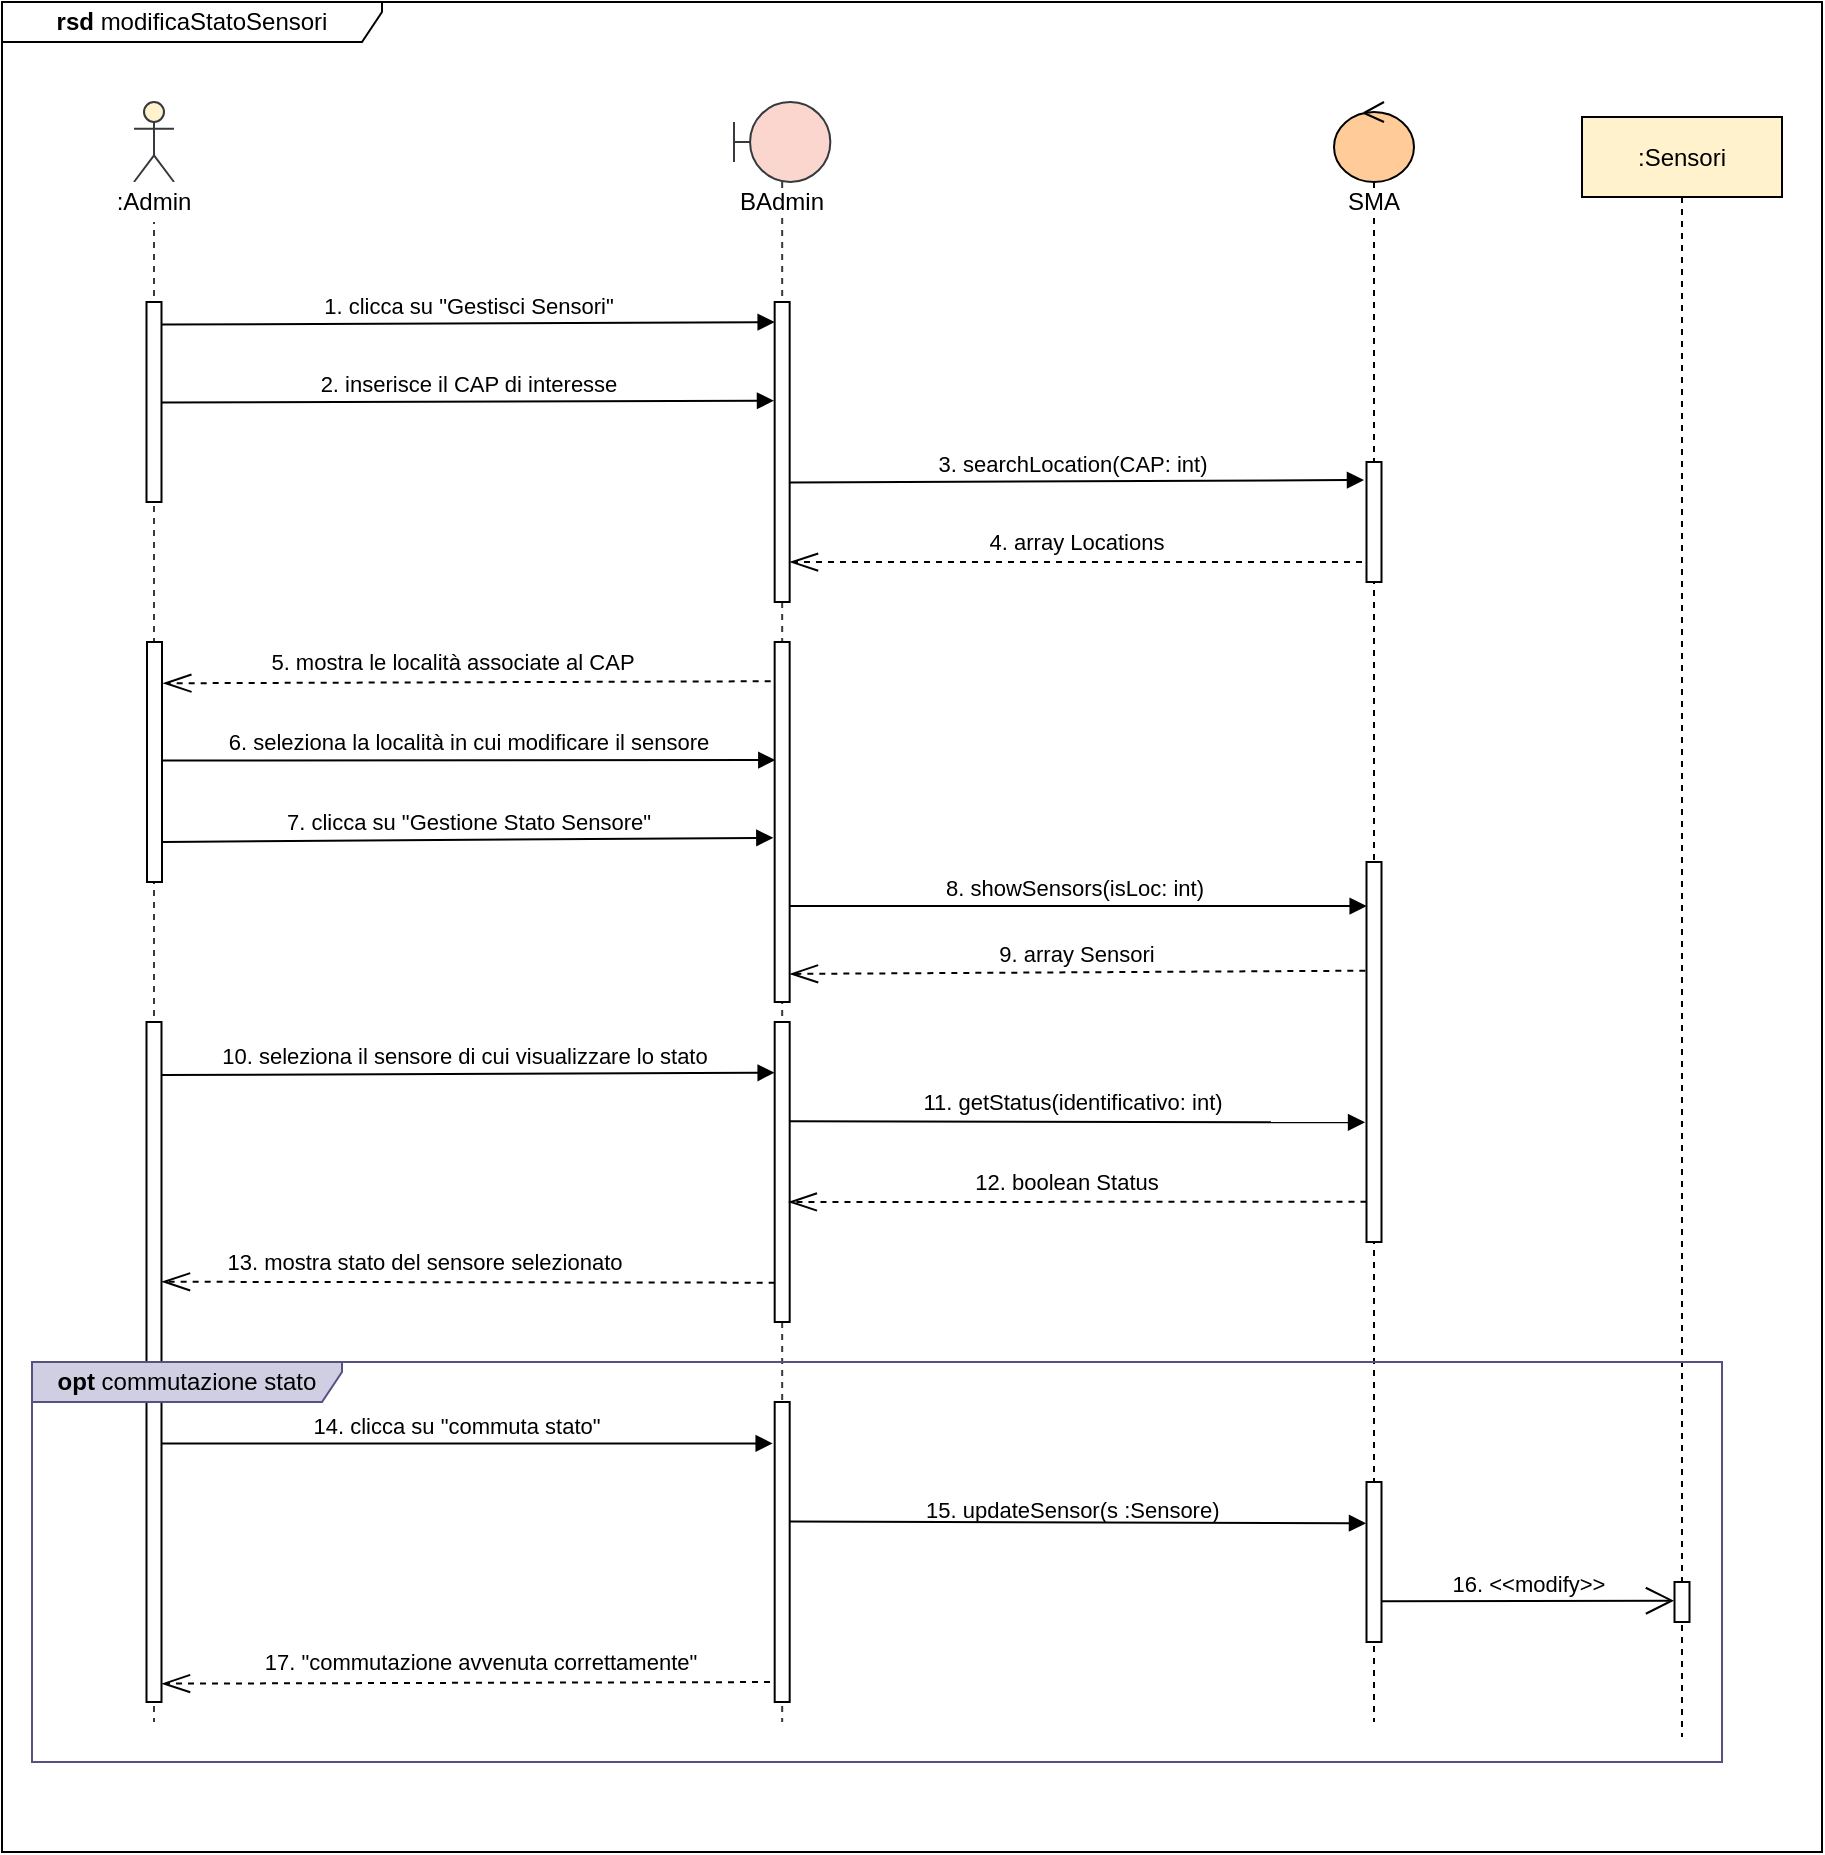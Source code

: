 <mxfile version="13.9.9" type="device"><diagram id="MIO8tU1UEvl1B__BIQpK" name="Page-1"><mxGraphModel dx="1278" dy="2117" grid="1" gridSize="10" guides="1" tooltips="1" connect="1" arrows="1" fold="1" page="1" pageScale="1" pageWidth="827" pageHeight="1169" math="0" shadow="0"><root><mxCell id="0"/><mxCell id="1" parent="0"/><mxCell id="zg1TKMrI2yCtoBT1deNg-11" value="&lt;b&gt;rsd &lt;/b&gt;modificaStatoSensori" style="shape=umlFrame;whiteSpace=wrap;html=1;fillColor=#ffffff;width=190;height=20;" parent="1" vertex="1"><mxGeometry x="60" y="-1120" width="910" height="925" as="geometry"/></mxCell><mxCell id="W9WgOCbmgSmK-teBMKsk-19" value="" style="endArrow=openThin;dashed=1;endFill=0;endSize=12;html=1;entryX=1.033;entryY=0.973;entryDx=0;entryDy=0;entryPerimeter=0;" parent="1" target="zg1TKMrI2yCtoBT1deNg-51" edge="1"><mxGeometry width="160" relative="1" as="geometry"><mxPoint x="450" y="-280" as="sourcePoint"/><mxPoint x="155" y="-280" as="targetPoint"/><Array as="points"/></mxGeometry></mxCell><mxCell id="zg1TKMrI2yCtoBT1deNg-7" value="&lt;span style=&quot;background-color: rgb(255 , 255 , 255)&quot;&gt;BAdmin&lt;br&gt;&lt;/span&gt;" style="shape=umlLifeline;participant=umlBoundary;perimeter=lifelinePerimeter;whiteSpace=wrap;html=1;container=1;collapsible=0;recursiveResize=0;verticalAlign=top;spacingTop=36;outlineConnect=0;strokeColor=#36393d;fillColor=#FAD6CF;size=40;" parent="1" vertex="1"><mxGeometry x="426" y="-1070" width="48.17" height="810" as="geometry"/></mxCell><mxCell id="zg1TKMrI2yCtoBT1deNg-8" value="" style="html=1;points=[];perimeter=orthogonalPerimeter;fillColor=#ffffff;" parent="zg1TKMrI2yCtoBT1deNg-7" vertex="1"><mxGeometry x="20.33" y="100" width="7.5" height="150" as="geometry"/></mxCell><mxCell id="zg1TKMrI2yCtoBT1deNg-53" value="" style="html=1;points=[];perimeter=orthogonalPerimeter;fillColor=#ffffff;" parent="zg1TKMrI2yCtoBT1deNg-7" vertex="1"><mxGeometry x="20.34" y="460" width="7.5" height="150" as="geometry"/></mxCell><mxCell id="W9WgOCbmgSmK-teBMKsk-12" value="" style="html=1;points=[];perimeter=orthogonalPerimeter;fillColor=#ffffff;" parent="zg1TKMrI2yCtoBT1deNg-7" vertex="1"><mxGeometry x="20.34" y="650" width="7.5" height="150" as="geometry"/></mxCell><mxCell id="zg1TKMrI2yCtoBT1deNg-55" value="" style="html=1;points=[];perimeter=orthogonalPerimeter;fillColor=#ffffff;" parent="zg1TKMrI2yCtoBT1deNg-7" vertex="1"><mxGeometry x="20.33" y="270" width="7.5" height="180" as="geometry"/></mxCell><mxCell id="zg1TKMrI2yCtoBT1deNg-1" value="1. clicca su &quot;Gestisci Sensori&quot;" style="html=1;verticalAlign=bottom;startArrow=none;endArrow=block;startSize=8;startFill=0;entryX=0;entryY=0.067;entryDx=0;entryDy=0;entryPerimeter=0;exitX=1.033;exitY=0.113;exitDx=0;exitDy=0;exitPerimeter=0;" parent="1" source="zg1TKMrI2yCtoBT1deNg-3" target="zg1TKMrI2yCtoBT1deNg-8" edge="1"><mxGeometry relative="1" as="geometry"><mxPoint x="150" y="-959" as="sourcePoint"/><mxPoint x="440" y="-959" as="targetPoint"/></mxGeometry></mxCell><mxCell id="zg1TKMrI2yCtoBT1deNg-2" value="" style="shape=umlLifeline;participant=umlActor;perimeter=lifelinePerimeter;whiteSpace=wrap;html=1;container=1;collapsible=0;recursiveResize=0;verticalAlign=top;spacingTop=36;outlineConnect=0;strokeColor=#36393d;fillColor=#FFF2CC;" parent="1" vertex="1"><mxGeometry x="126" y="-1070" width="20" height="810" as="geometry"/></mxCell><mxCell id="zg1TKMrI2yCtoBT1deNg-3" value="" style="html=1;points=[];perimeter=orthogonalPerimeter;fillColor=#ffffff;" parent="zg1TKMrI2yCtoBT1deNg-2" vertex="1"><mxGeometry x="6.25" y="100" width="7.5" height="100" as="geometry"/></mxCell><mxCell id="zg1TKMrI2yCtoBT1deNg-51" value="" style="html=1;points=[];perimeter=orthogonalPerimeter;fillColor=#ffffff;" parent="zg1TKMrI2yCtoBT1deNg-2" vertex="1"><mxGeometry x="6.25" y="460" width="7.5" height="340" as="geometry"/></mxCell><mxCell id="zg1TKMrI2yCtoBT1deNg-4" value=":Admin" style="text;html=1;strokeColor=none;align=center;verticalAlign=middle;whiteSpace=wrap;rounded=0;fillColor=#ffffff;" parent="1" vertex="1"><mxGeometry x="86" y="-1030" width="100" height="20" as="geometry"/></mxCell><mxCell id="zg1TKMrI2yCtoBT1deNg-5" value="&lt;span style=&quot;background-color: rgb(255 , 255 , 255)&quot;&gt;SMA&lt;/span&gt;" style="shape=umlLifeline;participant=umlControl;perimeter=lifelinePerimeter;whiteSpace=wrap;html=1;container=1;collapsible=0;recursiveResize=0;verticalAlign=top;spacingTop=36;outlineConnect=0;fillColor=#FFCC99;" parent="1" vertex="1"><mxGeometry x="726" y="-1070" width="40" height="810" as="geometry"/></mxCell><mxCell id="zg1TKMrI2yCtoBT1deNg-6" value="" style="html=1;points=[];perimeter=orthogonalPerimeter;fillColor=#ffffff;" parent="zg1TKMrI2yCtoBT1deNg-5" vertex="1"><mxGeometry x="16.25" y="180" width="7.5" height="60" as="geometry"/></mxCell><mxCell id="zg1TKMrI2yCtoBT1deNg-56" value="" style="html=1;points=[];perimeter=orthogonalPerimeter;fillColor=#ffffff;" parent="zg1TKMrI2yCtoBT1deNg-5" vertex="1"><mxGeometry x="16.25" y="380" width="7.5" height="190" as="geometry"/></mxCell><mxCell id="W9WgOCbmgSmK-teBMKsk-17" value="" style="html=1;points=[];perimeter=orthogonalPerimeter;fillColor=#ffffff;" parent="zg1TKMrI2yCtoBT1deNg-5" vertex="1"><mxGeometry x="16.25" y="690" width="7.5" height="80" as="geometry"/></mxCell><mxCell id="zg1TKMrI2yCtoBT1deNg-18" value="" style="endArrow=openThin;dashed=1;endFill=0;endSize=12;html=1;entryX=1.023;entryY=0.867;entryDx=0;entryDy=0;entryPerimeter=0;" parent="1" target="zg1TKMrI2yCtoBT1deNg-8" edge="1"><mxGeometry width="160" relative="1" as="geometry"><mxPoint x="740" y="-840" as="sourcePoint"/><mxPoint x="470" y="-840" as="targetPoint"/><Array as="points"/></mxGeometry></mxCell><mxCell id="zg1TKMrI2yCtoBT1deNg-19" value="&lt;font style=&quot;font-size: 11px&quot;&gt;4. array Locations&lt;/font&gt;" style="text;html=1;align=center;verticalAlign=middle;resizable=0;points=[];autosize=1;" parent="1" vertex="1"><mxGeometry x="547.16" y="-860" width="100" height="20" as="geometry"/></mxCell><mxCell id="zg1TKMrI2yCtoBT1deNg-32" value=":Sensori" style="shape=umlLifeline;perimeter=lifelinePerimeter;whiteSpace=wrap;html=1;container=1;collapsible=0;recursiveResize=0;outlineConnect=0;fillColor=#FFF2CC;" parent="1" vertex="1"><mxGeometry x="850" y="-1062.5" width="100" height="810" as="geometry"/></mxCell><mxCell id="zg1TKMrI2yCtoBT1deNg-33" value="7. clicca su &quot;Gestione Stato Sensore&quot;" style="html=1;verticalAlign=bottom;startArrow=none;endArrow=block;startSize=8;startFill=0;entryX=-0.088;entryY=0.544;entryDx=0;entryDy=0;entryPerimeter=0;exitX=1.044;exitY=0.833;exitDx=0;exitDy=0;exitPerimeter=0;" parent="1" source="zg1TKMrI2yCtoBT1deNg-50" target="zg1TKMrI2yCtoBT1deNg-55" edge="1"><mxGeometry relative="1" as="geometry"><mxPoint x="146" y="-700" as="sourcePoint"/><mxPoint x="430" y="-700" as="targetPoint"/></mxGeometry></mxCell><mxCell id="zg1TKMrI2yCtoBT1deNg-35" value="3. searchLocation(CAP: int)" style="html=1;verticalAlign=bottom;startArrow=none;endArrow=block;startSize=8;startFill=0;exitX=1.023;exitY=0.602;exitDx=0;exitDy=0;exitPerimeter=0;entryX=-0.167;entryY=0.15;entryDx=0;entryDy=0;entryPerimeter=0;" parent="1" source="zg1TKMrI2yCtoBT1deNg-8" target="zg1TKMrI2yCtoBT1deNg-6" edge="1"><mxGeometry x="-0.016" relative="1" as="geometry"><mxPoint x="462.16" y="-880" as="sourcePoint"/><mxPoint x="732.16" y="-880" as="targetPoint"/><mxPoint as="offset"/></mxGeometry></mxCell><mxCell id="zg1TKMrI2yCtoBT1deNg-36" value="" style="endArrow=openThin;dashed=1;endFill=0;endSize=12;html=1;exitX=-0.266;exitY=0.109;exitDx=0;exitDy=0;exitPerimeter=0;entryX=1.089;entryY=0.172;entryDx=0;entryDy=0;entryPerimeter=0;" parent="1" source="zg1TKMrI2yCtoBT1deNg-55" target="zg1TKMrI2yCtoBT1deNg-50" edge="1"><mxGeometry width="160" relative="1" as="geometry"><mxPoint x="426" y="-780" as="sourcePoint"/><mxPoint x="146" y="-780" as="targetPoint"/><Array as="points"/></mxGeometry></mxCell><mxCell id="zg1TKMrI2yCtoBT1deNg-37" value="&lt;font style=&quot;font-size: 11px&quot;&gt;5. mostra le località associate al CAP&lt;/font&gt;" style="text;html=1;align=center;verticalAlign=middle;resizable=0;points=[];autosize=1;" parent="1" vertex="1"><mxGeometry x="185.0" y="-800" width="200" height="20" as="geometry"/></mxCell><mxCell id="zg1TKMrI2yCtoBT1deNg-38" value="2. inserisce il CAP di interesse" style="html=1;verticalAlign=bottom;startArrow=none;endArrow=block;startSize=8;startFill=0;exitX=0.989;exitY=0.503;exitDx=0;exitDy=0;exitPerimeter=0;entryX=-0.044;entryY=0.329;entryDx=0;entryDy=0;entryPerimeter=0;" parent="1" source="zg1TKMrI2yCtoBT1deNg-3" target="zg1TKMrI2yCtoBT1deNg-8" edge="1"><mxGeometry relative="1" as="geometry"><mxPoint x="146" y="-920" as="sourcePoint"/><mxPoint x="436" y="-920" as="targetPoint"/></mxGeometry></mxCell><mxCell id="zg1TKMrI2yCtoBT1deNg-39" value="6. seleziona la località in cui modificare il sensore" style="html=1;verticalAlign=bottom;startArrow=none;endArrow=block;startSize=8;startFill=0;exitX=1.044;exitY=0.494;exitDx=0;exitDy=0;exitPerimeter=0;entryX=0.045;entryY=0.328;entryDx=0;entryDy=0;entryPerimeter=0;" parent="1" source="zg1TKMrI2yCtoBT1deNg-50" target="zg1TKMrI2yCtoBT1deNg-55" edge="1"><mxGeometry relative="1" as="geometry"><mxPoint x="146" y="-740.5" as="sourcePoint"/><mxPoint x="430" y="-740" as="targetPoint"/></mxGeometry></mxCell><mxCell id="zg1TKMrI2yCtoBT1deNg-40" value="8. showSensors(isLoc: int)" style="html=1;verticalAlign=bottom;startArrow=none;endArrow=block;startSize=8;startFill=0;exitX=1.023;exitY=0.733;exitDx=0;exitDy=0;exitPerimeter=0;entryX=0.011;entryY=0.116;entryDx=0;entryDy=0;entryPerimeter=0;" parent="1" source="zg1TKMrI2yCtoBT1deNg-55" target="zg1TKMrI2yCtoBT1deNg-56" edge="1"><mxGeometry x="-0.016" relative="1" as="geometry"><mxPoint x="460" y="-667" as="sourcePoint"/><mxPoint x="730" y="-667" as="targetPoint"/><mxPoint as="offset"/></mxGeometry></mxCell><mxCell id="zg1TKMrI2yCtoBT1deNg-41" value="" style="endArrow=openThin;dashed=1;endFill=0;endSize=12;html=1;exitX=-0.078;exitY=0.286;exitDx=0;exitDy=0;exitPerimeter=0;entryX=1.023;entryY=0.922;entryDx=0;entryDy=0;entryPerimeter=0;" parent="1" source="zg1TKMrI2yCtoBT1deNg-56" target="zg1TKMrI2yCtoBT1deNg-55" edge="1"><mxGeometry width="160" relative="1" as="geometry"><mxPoint x="730" y="-634" as="sourcePoint"/><mxPoint x="460" y="-634" as="targetPoint"/><Array as="points"/></mxGeometry></mxCell><mxCell id="zg1TKMrI2yCtoBT1deNg-42" value="&lt;font style=&quot;font-size: 11px&quot;&gt;9. array Sensori&lt;/font&gt;" style="text;html=1;align=center;verticalAlign=middle;resizable=0;points=[];autosize=1;" parent="1" vertex="1"><mxGeometry x="552.16" y="-654" width="90" height="20" as="geometry"/></mxCell><mxCell id="zg1TKMrI2yCtoBT1deNg-43" value="10. seleziona il sensore di cui visualizzare lo stato" style="html=1;verticalAlign=bottom;startArrow=none;endArrow=block;startSize=8;startFill=0;entryX=-0.001;entryY=0.169;entryDx=0;entryDy=0;entryPerimeter=0;exitX=0.989;exitY=0.078;exitDx=0;exitDy=0;exitPerimeter=0;" parent="1" source="zg1TKMrI2yCtoBT1deNg-51" target="zg1TKMrI2yCtoBT1deNg-53" edge="1"><mxGeometry x="-0.016" relative="1" as="geometry"><mxPoint x="146" y="-584" as="sourcePoint"/><mxPoint x="436" y="-584" as="targetPoint"/><mxPoint as="offset"/></mxGeometry></mxCell><mxCell id="zg1TKMrI2yCtoBT1deNg-45" value="" style="endArrow=block;html=1;endFill=1;endSize=6;exitX=0.972;exitY=0.331;exitDx=0;exitDy=0;exitPerimeter=0;entryX=-0.095;entryY=0.685;entryDx=0;entryDy=0;entryPerimeter=0;" parent="1" source="zg1TKMrI2yCtoBT1deNg-53" target="zg1TKMrI2yCtoBT1deNg-56" edge="1"><mxGeometry width="50" height="50" relative="1" as="geometry"><mxPoint x="466" y="-560" as="sourcePoint"/><mxPoint x="726" y="-560" as="targetPoint"/></mxGeometry></mxCell><mxCell id="zg1TKMrI2yCtoBT1deNg-50" value="" style="html=1;points=[];perimeter=orthogonalPerimeter;fillColor=#ffffff;" parent="1" vertex="1"><mxGeometry x="132.5" y="-800" width="7.5" height="120" as="geometry"/></mxCell><mxCell id="XoVq8b4sZ7gRyFoQZ4OF-3" value="" style="html=1;points=[];perimeter=orthogonalPerimeter;fillColor=#ffffff;" parent="1" vertex="1"><mxGeometry x="896.25" y="-330" width="7.5" height="20" as="geometry"/></mxCell><mxCell id="zg1TKMrI2yCtoBT1deNg-47" value="16. &amp;lt;&amp;lt;modify&amp;gt;&amp;gt;" style="html=1;verticalAlign=bottom;startArrow=none;endArrow=open;startSize=8;startFill=0;endFill=0;endSize=12;exitX=1.033;exitY=0.746;exitDx=0;exitDy=0;exitPerimeter=0;entryX=-0.033;entryY=0.467;entryDx=0;entryDy=0;entryPerimeter=0;" parent="1" source="W9WgOCbmgSmK-teBMKsk-17" target="XoVq8b4sZ7gRyFoQZ4OF-3" edge="1"><mxGeometry relative="1" as="geometry"><mxPoint x="760" y="-320.42" as="sourcePoint"/><mxPoint x="1040" y="-320.42" as="targetPoint"/><mxPoint as="offset"/></mxGeometry></mxCell><mxCell id="W9WgOCbmgSmK-teBMKsk-1" value="&lt;font style=&quot;font-size: 11px&quot;&gt;11. getStatus(identificativo: int)&lt;/font&gt;" style="text;html=1;align=center;verticalAlign=middle;resizable=0;points=[];autosize=1;" parent="1" vertex="1"><mxGeometry x="510" y="-580" width="170" height="20" as="geometry"/></mxCell><mxCell id="W9WgOCbmgSmK-teBMKsk-2" value="" style="endArrow=openThin;dashed=1;endFill=0;endSize=12;html=1;exitX=-0.002;exitY=0.894;exitDx=0;exitDy=0;exitPerimeter=0;entryX=0.941;entryY=0.6;entryDx=0;entryDy=0;entryPerimeter=0;" parent="1" source="zg1TKMrI2yCtoBT1deNg-56" target="zg1TKMrI2yCtoBT1deNg-53" edge="1"><mxGeometry width="160" relative="1" as="geometry"><mxPoint x="726" y="-520" as="sourcePoint"/><mxPoint x="456" y="-520" as="targetPoint"/><Array as="points"/></mxGeometry></mxCell><mxCell id="W9WgOCbmgSmK-teBMKsk-3" value="&lt;font style=&quot;font-size: 11px&quot;&gt;12. boolean Status&lt;/font&gt;" style="text;html=1;align=center;verticalAlign=middle;resizable=0;points=[];autosize=1;" parent="1" vertex="1"><mxGeometry x="537.16" y="-540" width="110" height="20" as="geometry"/></mxCell><mxCell id="W9WgOCbmgSmK-teBMKsk-5" value="" style="endArrow=openThin;dashed=1;endFill=0;endSize=12;html=1;entryX=1.033;entryY=0.382;entryDx=0;entryDy=0;entryPerimeter=0;exitX=-0.001;exitY=0.869;exitDx=0;exitDy=0;exitPerimeter=0;" parent="1" source="zg1TKMrI2yCtoBT1deNg-53" target="zg1TKMrI2yCtoBT1deNg-51" edge="1"><mxGeometry width="160" relative="1" as="geometry"><mxPoint x="430" y="-480" as="sourcePoint"/><mxPoint x="150" y="-480" as="targetPoint"/><Array as="points"/></mxGeometry></mxCell><mxCell id="W9WgOCbmgSmK-teBMKsk-6" value="&lt;font style=&quot;font-size: 11px&quot;&gt;13. mostra stato del sensore selezionato&lt;/font&gt;" style="text;html=1;align=center;verticalAlign=middle;resizable=0;points=[];autosize=1;" parent="1" vertex="1"><mxGeometry x="166" y="-500" width="210" height="20" as="geometry"/></mxCell><mxCell id="W9WgOCbmgSmK-teBMKsk-10" value="14. clicca su &quot;commuta stato&quot;" style="html=1;verticalAlign=bottom;startArrow=none;endArrow=block;startSize=8;startFill=0;exitX=0.989;exitY=0.62;exitDx=0;exitDy=0;exitPerimeter=0;entryX=-0.134;entryY=0.138;entryDx=0;entryDy=0;entryPerimeter=0;" parent="1" source="zg1TKMrI2yCtoBT1deNg-51" target="W9WgOCbmgSmK-teBMKsk-12" edge="1"><mxGeometry x="-0.035" relative="1" as="geometry"><mxPoint x="150" y="-400" as="sourcePoint"/><mxPoint x="440" y="-400" as="targetPoint"/><mxPoint as="offset"/></mxGeometry></mxCell><mxCell id="W9WgOCbmgSmK-teBMKsk-14" value="" style="endArrow=block;html=1;endFill=1;endSize=6;exitX=0.977;exitY=0.398;exitDx=0;exitDy=0;exitPerimeter=0;entryX=-0.033;entryY=0.258;entryDx=0;entryDy=0;entryPerimeter=0;" parent="1" source="W9WgOCbmgSmK-teBMKsk-12" target="W9WgOCbmgSmK-teBMKsk-17" edge="1"><mxGeometry width="50" height="50" relative="1" as="geometry"><mxPoint x="466" y="-360" as="sourcePoint"/><mxPoint x="726" y="-360" as="targetPoint"/></mxGeometry></mxCell><mxCell id="W9WgOCbmgSmK-teBMKsk-16" value="&lt;font style=&quot;font-size: 11px&quot;&gt;15. updateSensor(s :Sensore)&lt;/font&gt;" style="text;whiteSpace=wrap;html=1;" parent="1" vertex="1"><mxGeometry x="520" y="-380" width="160" height="30" as="geometry"/></mxCell><mxCell id="W9WgOCbmgSmK-teBMKsk-21" value="&lt;font style=&quot;font-size: 11px&quot;&gt;17. &quot;commutazione avvenuta correttamente&quot;&lt;/font&gt;" style="text;html=1;align=center;verticalAlign=middle;resizable=0;points=[];autosize=1;" parent="1" vertex="1"><mxGeometry x="184" y="-300" width="230" height="20" as="geometry"/></mxCell><mxCell id="W9WgOCbmgSmK-teBMKsk-8" value="&lt;b&gt;opt &lt;/b&gt;commutazione stato" style="shape=umlFrame;whiteSpace=wrap;html=1;width=155;height=20;fillColor=#d0cee2;strokeColor=#56517e;" parent="1" vertex="1"><mxGeometry x="75" y="-440" width="845" height="200" as="geometry"/></mxCell></root></mxGraphModel></diagram></mxfile>